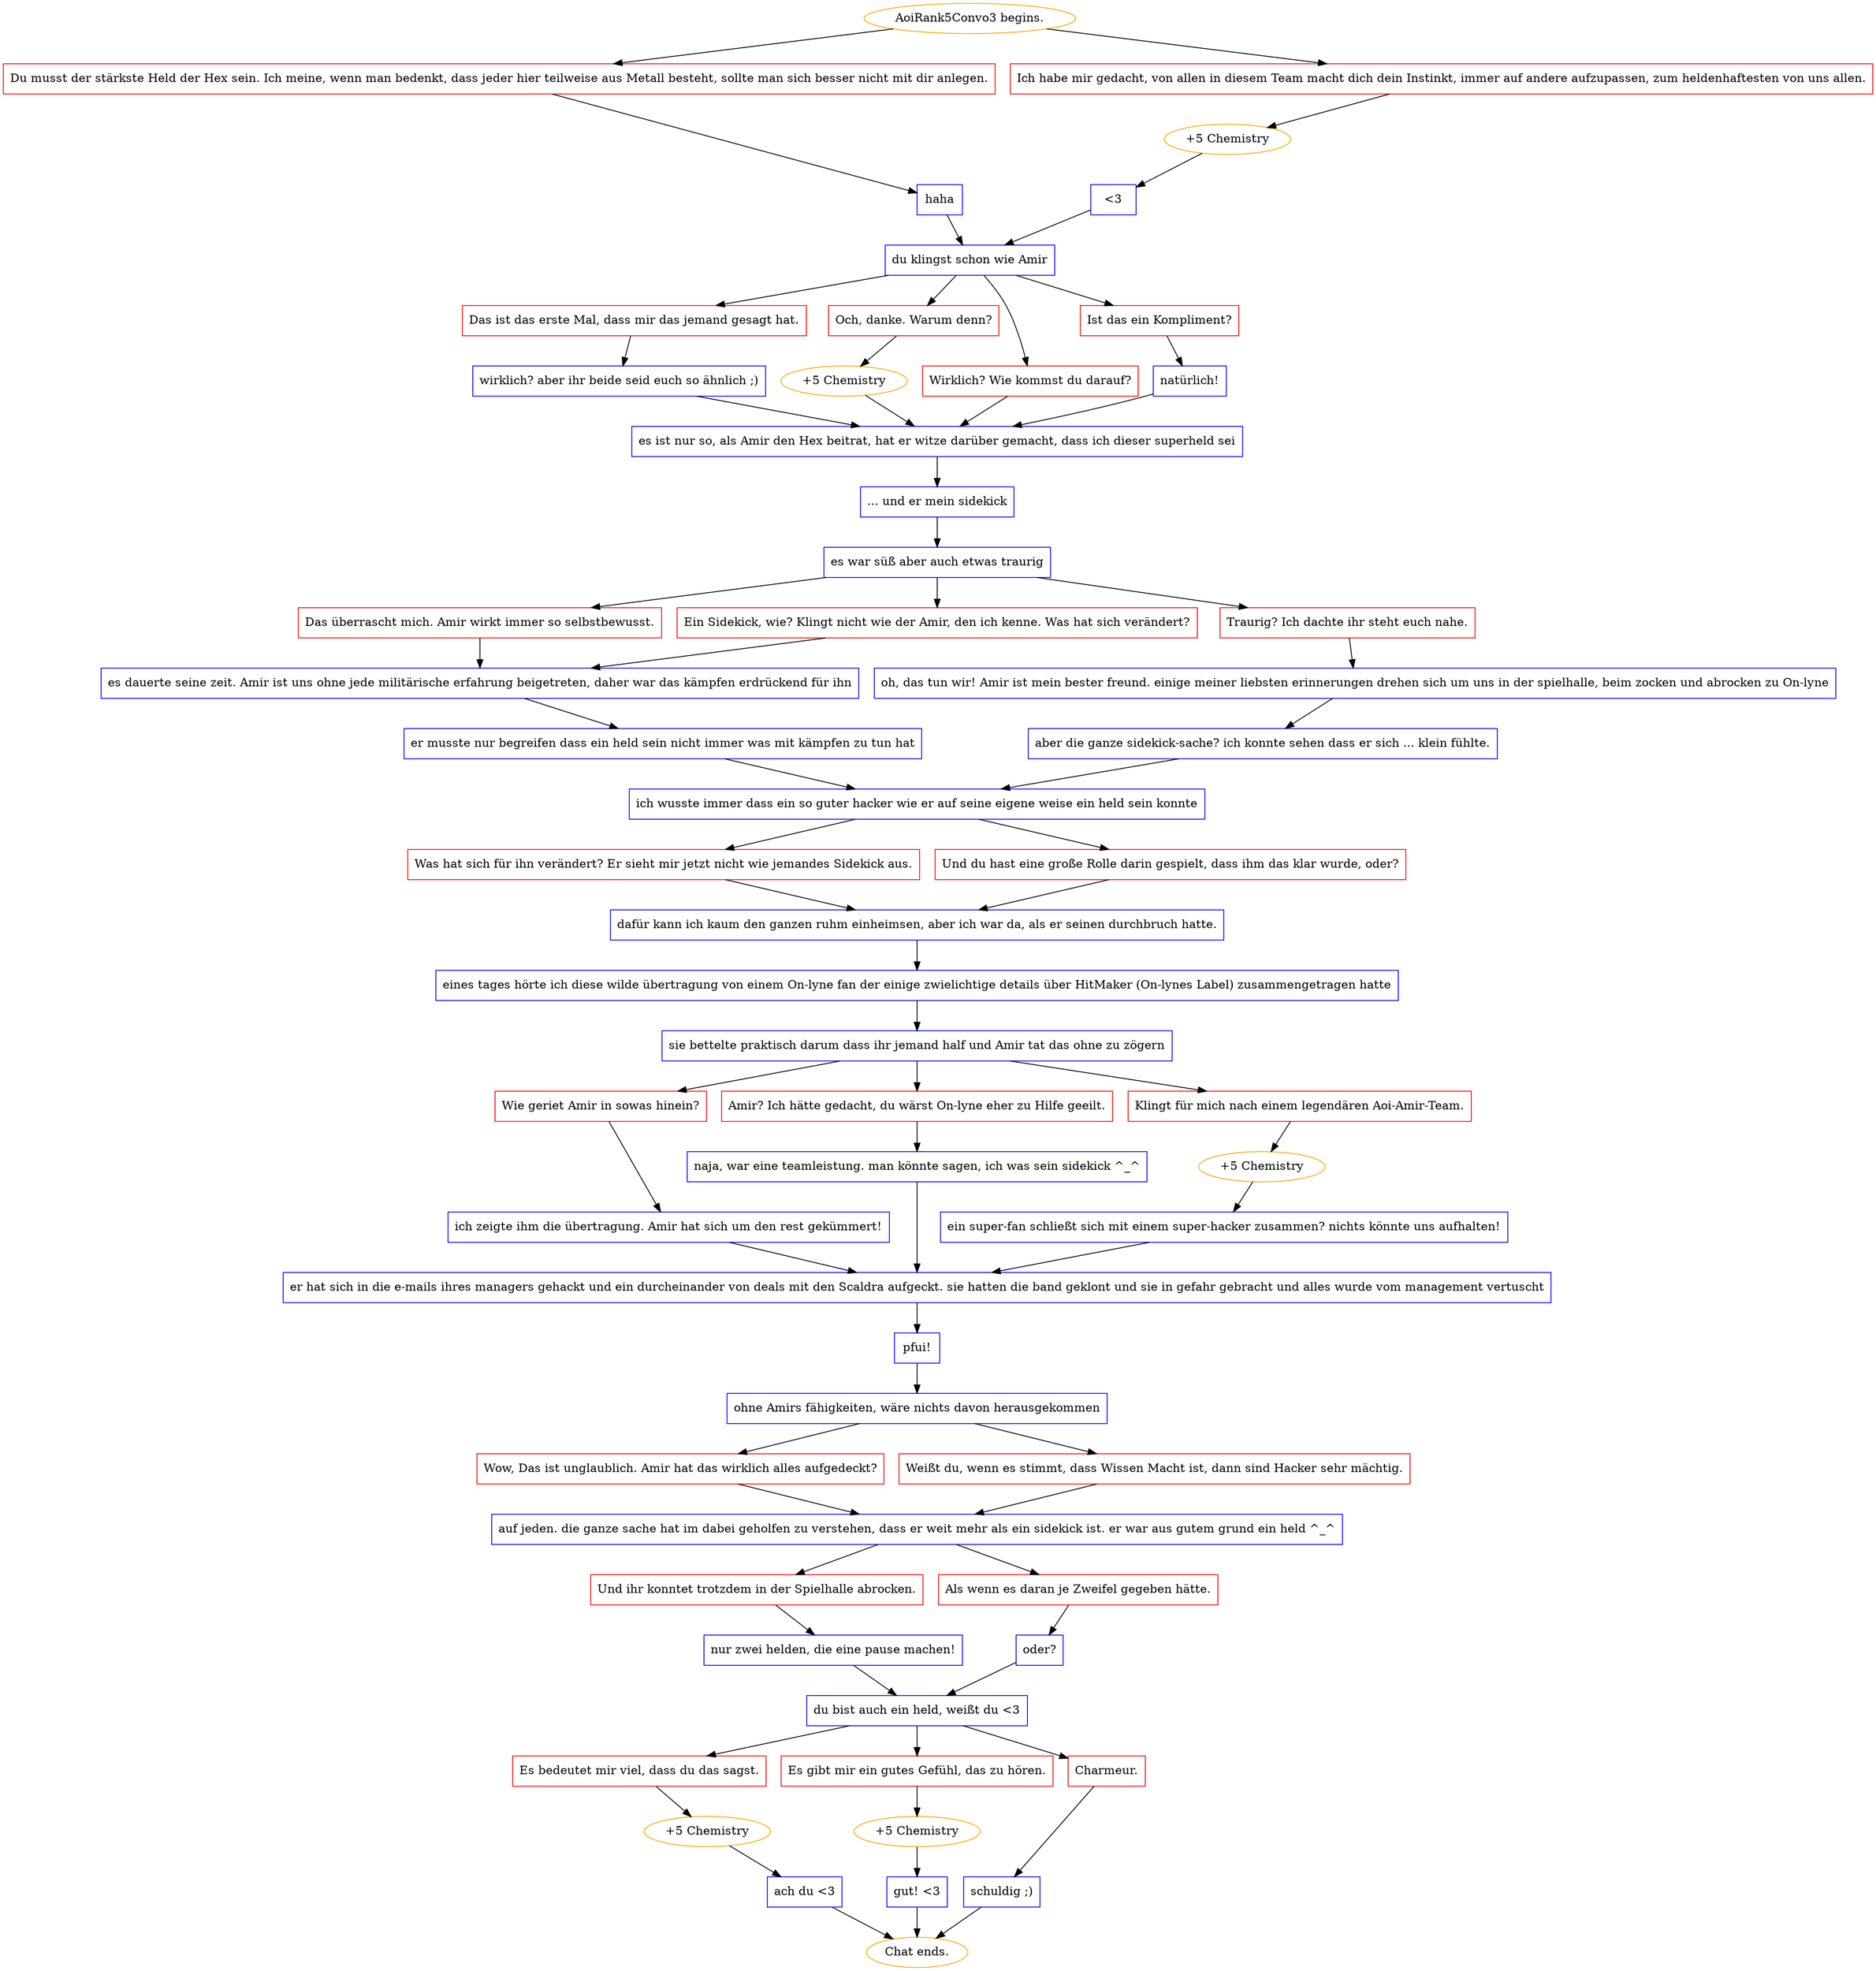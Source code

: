 digraph {
	"AoiRank5Convo3 begins." [color=orange];
		"AoiRank5Convo3 begins." -> j3093557342;
		"AoiRank5Convo3 begins." -> j1527369328;
	j3093557342 [label="Du musst der stärkste Held der Hex sein. Ich meine, wenn man bedenkt, dass jeder hier teilweise aus Metall besteht, sollte man sich besser nicht mit dir anlegen.",shape=box,color=red];
		j3093557342 -> j2924722156;
	j1527369328 [label="Ich habe mir gedacht, von allen in diesem Team macht dich dein Instinkt, immer auf andere aufzupassen, zum heldenhaftesten von uns allen.",shape=box,color=red];
		j1527369328 -> j3140432978;
	j2924722156 [label="haha",shape=box,color=blue];
		j2924722156 -> j300031041;
	j3140432978 [label="+5 Chemistry",color=orange];
		j3140432978 -> j1146216048;
	j300031041 [label="du klingst schon wie Amir",shape=box,color=blue];
		j300031041 -> j2011525986;
		j300031041 -> j1315833473;
		j300031041 -> j4222092509;
		j300031041 -> j2558565648;
	j1146216048 [label="<3",shape=box,color=blue];
		j1146216048 -> j300031041;
	j2011525986 [label="Das ist das erste Mal, dass mir das jemand gesagt hat.",shape=box,color=red];
		j2011525986 -> j1430357595;
	j1315833473 [label="Och, danke. Warum denn?",shape=box,color=red];
		j1315833473 -> j3985645393;
	j4222092509 [label="Wirklich? Wie kommst du darauf?",shape=box,color=red];
		j4222092509 -> j2680712549;
	j2558565648 [label="Ist das ein Kompliment?",shape=box,color=red];
		j2558565648 -> j2004678112;
	j1430357595 [label="wirklich? aber ihr beide seid euch so ähnlich ;)",shape=box,color=blue];
		j1430357595 -> j2680712549;
	j3985645393 [label="+5 Chemistry",color=orange];
		j3985645393 -> j2680712549;
	j2680712549 [label="es ist nur so, als Amir den Hex beitrat, hat er witze darüber gemacht, dass ich dieser superheld sei",shape=box,color=blue];
		j2680712549 -> j1307084294;
	j2004678112 [label="natürlich!",shape=box,color=blue];
		j2004678112 -> j2680712549;
	j1307084294 [label="... und er mein sidekick",shape=box,color=blue];
		j1307084294 -> j3469426185;
	j3469426185 [label="es war süß aber auch etwas traurig",shape=box,color=blue];
		j3469426185 -> j1923442522;
		j3469426185 -> j256461904;
		j3469426185 -> j1816110448;
	j1923442522 [label="Das überrascht mich. Amir wirkt immer so selbstbewusst.",shape=box,color=red];
		j1923442522 -> j3616589182;
	j256461904 [label="Ein Sidekick, wie? Klingt nicht wie der Amir, den ich kenne. Was hat sich verändert?",shape=box,color=red];
		j256461904 -> j3616589182;
	j1816110448 [label="Traurig? Ich dachte ihr steht euch nahe.",shape=box,color=red];
		j1816110448 -> j118418463;
	j3616589182 [label="es dauerte seine zeit. Amir ist uns ohne jede militärische erfahrung beigetreten, daher war das kämpfen erdrückend für ihn",shape=box,color=blue];
		j3616589182 -> j1696826969;
	j118418463 [label="oh, das tun wir! Amir ist mein bester freund. einige meiner liebsten erinnerungen drehen sich um uns in der spielhalle, beim zocken und abrocken zu On-lyne",shape=box,color=blue];
		j118418463 -> j2504600253;
	j1696826969 [label="er musste nur begreifen dass ein held sein nicht immer was mit kämpfen zu tun hat",shape=box,color=blue];
		j1696826969 -> j801994039;
	j2504600253 [label="aber die ganze sidekick-sache? ich konnte sehen dass er sich ... klein fühlte.",shape=box,color=blue];
		j2504600253 -> j801994039;
	j801994039 [label="ich wusste immer dass ein so guter hacker wie er auf seine eigene weise ein held sein konnte",shape=box,color=blue];
		j801994039 -> j3664834138;
		j801994039 -> j3122983041;
	j3664834138 [label="Was hat sich für ihn verändert? Er sieht mir jetzt nicht wie jemandes Sidekick aus.",shape=box,color=red];
		j3664834138 -> j1189658705;
	j3122983041 [label="Und du hast eine große Rolle darin gespielt, dass ihm das klar wurde, oder?",shape=box,color=red];
		j3122983041 -> j1189658705;
	j1189658705 [label="dafür kann ich kaum den ganzen ruhm einheimsen, aber ich war da, als er seinen durchbruch hatte.",shape=box,color=blue];
		j1189658705 -> j1926268076;
	j1926268076 [label="eines tages hörte ich diese wilde übertragung von einem On-lyne fan der einige zwielichtige details über HitMaker (On-lynes Label) zusammengetragen hatte",shape=box,color=blue];
		j1926268076 -> j542408389;
	j542408389 [label="sie bettelte praktisch darum dass ihr jemand half und Amir tat das ohne zu zögern",shape=box,color=blue];
		j542408389 -> j3531046274;
		j542408389 -> j744462257;
		j542408389 -> j181604775;
	j3531046274 [label="Wie geriet Amir in sowas hinein?",shape=box,color=red];
		j3531046274 -> j3277209991;
	j744462257 [label="Amir? Ich hätte gedacht, du wärst On-lyne eher zu Hilfe geeilt.",shape=box,color=red];
		j744462257 -> j2347259799;
	j181604775 [label="Klingt für mich nach einem legendären Aoi-Amir-Team.",shape=box,color=red];
		j181604775 -> j3273758540;
	j3277209991 [label="ich zeigte ihm die übertragung. Amir hat sich um den rest gekümmert!",shape=box,color=blue];
		j3277209991 -> j469583285;
	j2347259799 [label="naja, war eine teamleistung. man könnte sagen, ich was sein sidekick ^_^",shape=box,color=blue];
		j2347259799 -> j469583285;
	j3273758540 [label="+5 Chemistry",color=orange];
		j3273758540 -> j2061874803;
	j469583285 [label="er hat sich in die e-mails ihres managers gehackt und ein durcheinander von deals mit den Scaldra aufgeckt. sie hatten die band geklont und sie in gefahr gebracht und alles wurde vom management vertuscht",shape=box,color=blue];
		j469583285 -> j1281541881;
	j2061874803 [label="ein super-fan schließt sich mit einem super-hacker zusammen? nichts könnte uns aufhalten!",shape=box,color=blue];
		j2061874803 -> j469583285;
	j1281541881 [label="pfui!",shape=box,color=blue];
		j1281541881 -> j1875503217;
	j1875503217 [label="ohne Amirs fähigkeiten, wäre nichts davon herausgekommen",shape=box,color=blue];
		j1875503217 -> j3744754623;
		j1875503217 -> j704516156;
	j3744754623 [label="Wow, Das ist unglaublich. Amir hat das wirklich alles aufgedeckt?",shape=box,color=red];
		j3744754623 -> j1900955618;
	j704516156 [label="Weißt du, wenn es stimmt, dass Wissen Macht ist, dann sind Hacker sehr mächtig.",shape=box,color=red];
		j704516156 -> j1900955618;
	j1900955618 [label="auf jeden. die ganze sache hat im dabei geholfen zu verstehen, dass er weit mehr als ein sidekick ist. er war aus gutem grund ein held ^_^",shape=box,color=blue];
		j1900955618 -> j3510604647;
		j1900955618 -> j3761049272;
	j3510604647 [label="Und ihr konntet trotzdem in der Spielhalle abrocken.",shape=box,color=red];
		j3510604647 -> j199720573;
	j3761049272 [label="Als wenn es daran je Zweifel gegeben hätte.",shape=box,color=red];
		j3761049272 -> j3493125832;
	j199720573 [label="nur zwei helden, die eine pause machen!",shape=box,color=blue];
		j199720573 -> j4147242898;
	j3493125832 [label="oder?",shape=box,color=blue];
		j3493125832 -> j4147242898;
	j4147242898 [label="du bist auch ein held, weißt du <3",shape=box,color=blue];
		j4147242898 -> j518992235;
		j4147242898 -> j2007486817;
		j4147242898 -> j1422557199;
	j518992235 [label="Es bedeutet mir viel, dass du das sagst.",shape=box,color=red];
		j518992235 -> j2441169496;
	j2007486817 [label="Es gibt mir ein gutes Gefühl, das zu hören.",shape=box,color=red];
		j2007486817 -> j832203121;
	j1422557199 [label="Charmeur.",shape=box,color=red];
		j1422557199 -> j2934215758;
	j2441169496 [label="+5 Chemistry",color=orange];
		j2441169496 -> j4293813081;
	j832203121 [label="+5 Chemistry",color=orange];
		j832203121 -> j1946068302;
	j2934215758 [label="schuldig ;)",shape=box,color=blue];
		j2934215758 -> "Chat ends.";
	j4293813081 [label="ach du <3",shape=box,color=blue];
		j4293813081 -> "Chat ends.";
	j1946068302 [label="gut! <3",shape=box,color=blue];
		j1946068302 -> "Chat ends.";
	"Chat ends." [color=orange];
}